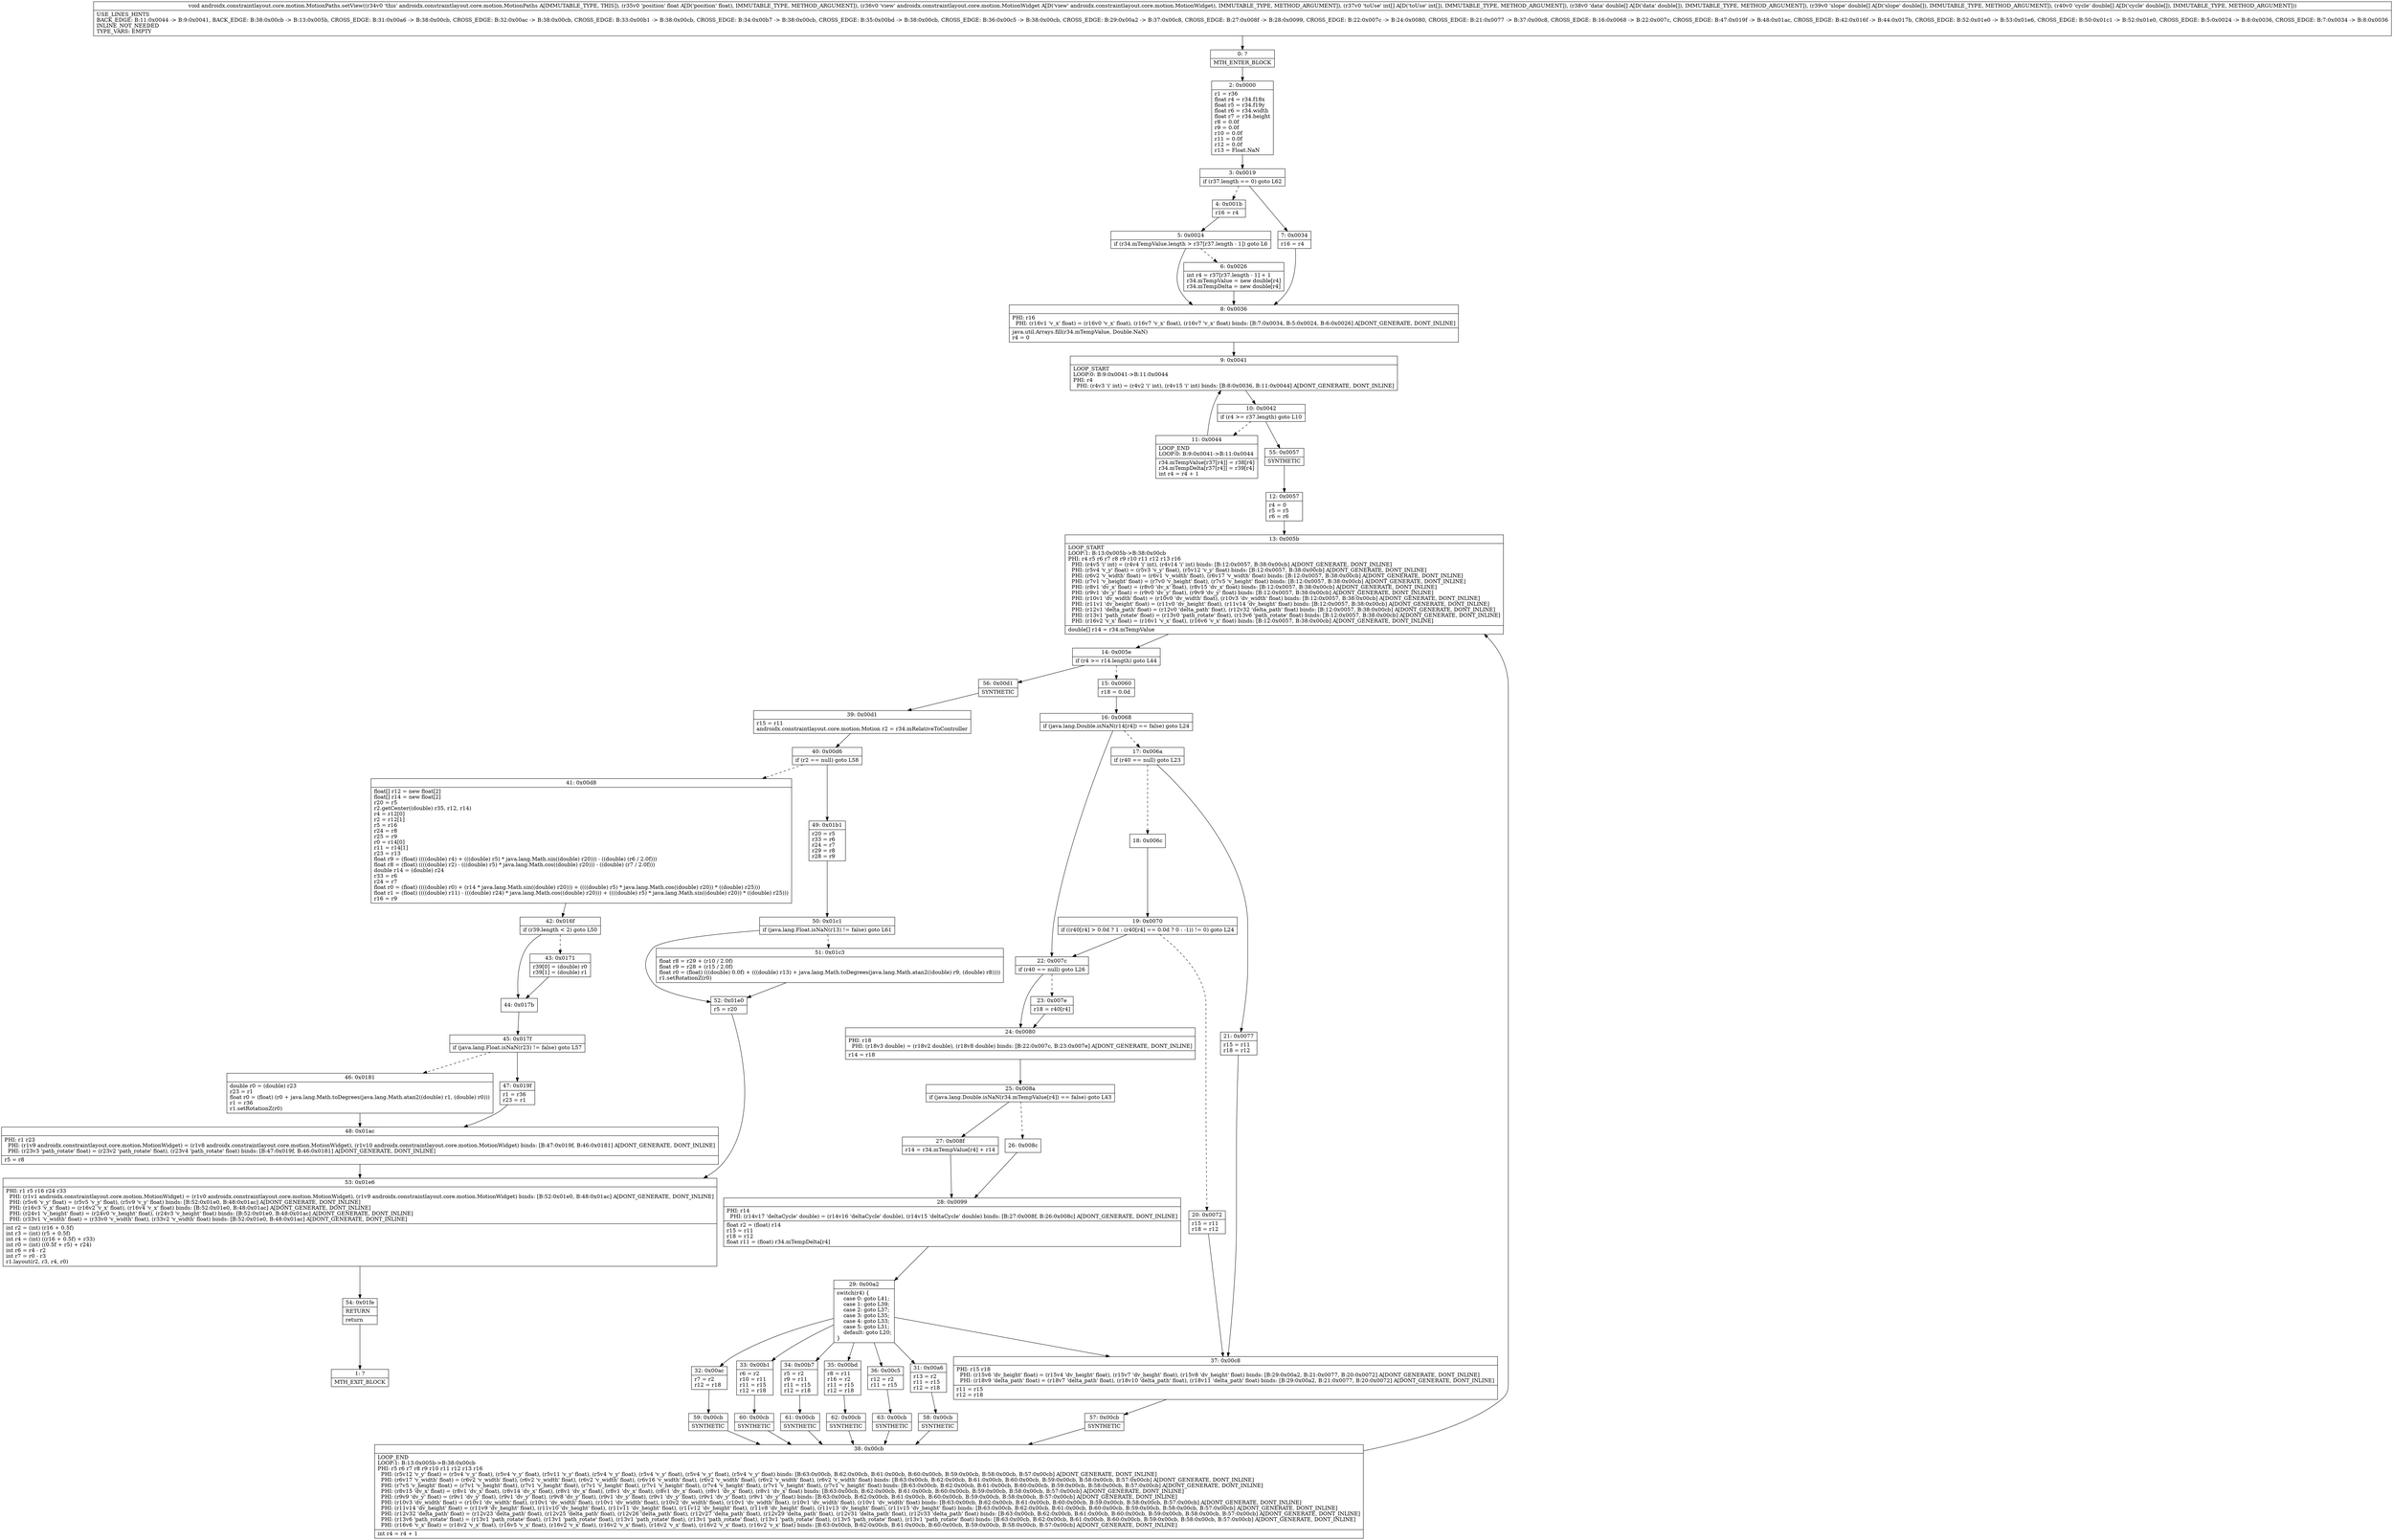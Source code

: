 digraph "CFG forandroidx.constraintlayout.core.motion.MotionPaths.setView(FLandroidx\/constraintlayout\/core\/motion\/MotionWidget;[I[D[D[D)V" {
Node_0 [shape=record,label="{0\:\ ?|MTH_ENTER_BLOCK\l}"];
Node_2 [shape=record,label="{2\:\ 0x0000|r1 = r36\lfloat r4 = r34.f18x\lfloat r5 = r34.f19y\lfloat r6 = r34.width\lfloat r7 = r34.height\lr8 = 0.0f\lr9 = 0.0f\lr10 = 0.0f\lr11 = 0.0f\lr12 = 0.0f\lr13 = Float.NaN\l}"];
Node_3 [shape=record,label="{3\:\ 0x0019|if (r37.length == 0) goto L62\l}"];
Node_4 [shape=record,label="{4\:\ 0x001b|r16 = r4\l}"];
Node_5 [shape=record,label="{5\:\ 0x0024|if (r34.mTempValue.length \> r37[r37.length \- 1]) goto L6\l}"];
Node_6 [shape=record,label="{6\:\ 0x0026|int r4 = r37[r37.length \- 1] + 1\lr34.mTempValue = new double[r4]\lr34.mTempDelta = new double[r4]\l}"];
Node_8 [shape=record,label="{8\:\ 0x0036|PHI: r16 \l  PHI: (r16v1 'v_x' float) = (r16v0 'v_x' float), (r16v7 'v_x' float), (r16v7 'v_x' float) binds: [B:7:0x0034, B:5:0x0024, B:6:0x0026] A[DONT_GENERATE, DONT_INLINE]\l|java.util.Arrays.fill(r34.mTempValue, Double.NaN)\lr4 = 0\l}"];
Node_9 [shape=record,label="{9\:\ 0x0041|LOOP_START\lLOOP:0: B:9:0x0041\-\>B:11:0x0044\lPHI: r4 \l  PHI: (r4v3 'i' int) = (r4v2 'i' int), (r4v15 'i' int) binds: [B:8:0x0036, B:11:0x0044] A[DONT_GENERATE, DONT_INLINE]\l}"];
Node_10 [shape=record,label="{10\:\ 0x0042|if (r4 \>= r37.length) goto L10\l}"];
Node_11 [shape=record,label="{11\:\ 0x0044|LOOP_END\lLOOP:0: B:9:0x0041\-\>B:11:0x0044\l|r34.mTempValue[r37[r4]] = r38[r4]\lr34.mTempDelta[r37[r4]] = r39[r4]\lint r4 = r4 + 1\l}"];
Node_55 [shape=record,label="{55\:\ 0x0057|SYNTHETIC\l}"];
Node_12 [shape=record,label="{12\:\ 0x0057|r4 = 0\lr5 = r5\lr6 = r6\l}"];
Node_13 [shape=record,label="{13\:\ 0x005b|LOOP_START\lLOOP:1: B:13:0x005b\-\>B:38:0x00cb\lPHI: r4 r5 r6 r7 r8 r9 r10 r11 r12 r13 r16 \l  PHI: (r4v5 'i' int) = (r4v4 'i' int), (r4v14 'i' int) binds: [B:12:0x0057, B:38:0x00cb] A[DONT_GENERATE, DONT_INLINE]\l  PHI: (r5v4 'v_y' float) = (r5v3 'v_y' float), (r5v12 'v_y' float) binds: [B:12:0x0057, B:38:0x00cb] A[DONT_GENERATE, DONT_INLINE]\l  PHI: (r6v2 'v_width' float) = (r6v1 'v_width' float), (r6v17 'v_width' float) binds: [B:12:0x0057, B:38:0x00cb] A[DONT_GENERATE, DONT_INLINE]\l  PHI: (r7v1 'v_height' float) = (r7v0 'v_height' float), (r7v5 'v_height' float) binds: [B:12:0x0057, B:38:0x00cb] A[DONT_GENERATE, DONT_INLINE]\l  PHI: (r8v1 'dv_x' float) = (r8v0 'dv_x' float), (r8v15 'dv_x' float) binds: [B:12:0x0057, B:38:0x00cb] A[DONT_GENERATE, DONT_INLINE]\l  PHI: (r9v1 'dv_y' float) = (r9v0 'dv_y' float), (r9v9 'dv_y' float) binds: [B:12:0x0057, B:38:0x00cb] A[DONT_GENERATE, DONT_INLINE]\l  PHI: (r10v1 'dv_width' float) = (r10v0 'dv_width' float), (r10v3 'dv_width' float) binds: [B:12:0x0057, B:38:0x00cb] A[DONT_GENERATE, DONT_INLINE]\l  PHI: (r11v1 'dv_height' float) = (r11v0 'dv_height' float), (r11v14 'dv_height' float) binds: [B:12:0x0057, B:38:0x00cb] A[DONT_GENERATE, DONT_INLINE]\l  PHI: (r12v1 'delta_path' float) = (r12v0 'delta_path' float), (r12v32 'delta_path' float) binds: [B:12:0x0057, B:38:0x00cb] A[DONT_GENERATE, DONT_INLINE]\l  PHI: (r13v1 'path_rotate' float) = (r13v0 'path_rotate' float), (r13v6 'path_rotate' float) binds: [B:12:0x0057, B:38:0x00cb] A[DONT_GENERATE, DONT_INLINE]\l  PHI: (r16v2 'v_x' float) = (r16v1 'v_x' float), (r16v6 'v_x' float) binds: [B:12:0x0057, B:38:0x00cb] A[DONT_GENERATE, DONT_INLINE]\l|double[] r14 = r34.mTempValue\l}"];
Node_14 [shape=record,label="{14\:\ 0x005e|if (r4 \>= r14.length) goto L44\l}"];
Node_15 [shape=record,label="{15\:\ 0x0060|r18 = 0.0d\l}"];
Node_16 [shape=record,label="{16\:\ 0x0068|if (java.lang.Double.isNaN(r14[r4]) == false) goto L24\l}"];
Node_17 [shape=record,label="{17\:\ 0x006a|if (r40 == null) goto L23\l}"];
Node_18 [shape=record,label="{18\:\ 0x006c}"];
Node_19 [shape=record,label="{19\:\ 0x0070|if ((r40[r4] \> 0.0d ? 1 : (r40[r4] == 0.0d ? 0 : \-1)) != 0) goto L24\l}"];
Node_20 [shape=record,label="{20\:\ 0x0072|r15 = r11\lr18 = r12\l}"];
Node_37 [shape=record,label="{37\:\ 0x00c8|PHI: r15 r18 \l  PHI: (r15v6 'dv_height' float) = (r15v4 'dv_height' float), (r15v7 'dv_height' float), (r15v8 'dv_height' float) binds: [B:29:0x00a2, B:21:0x0077, B:20:0x0072] A[DONT_GENERATE, DONT_INLINE]\l  PHI: (r18v9 'delta_path' float) = (r18v7 'delta_path' float), (r18v10 'delta_path' float), (r18v11 'delta_path' float) binds: [B:29:0x00a2, B:21:0x0077, B:20:0x0072] A[DONT_GENERATE, DONT_INLINE]\l|r11 = r15\lr12 = r18\l}"];
Node_57 [shape=record,label="{57\:\ 0x00cb|SYNTHETIC\l}"];
Node_38 [shape=record,label="{38\:\ 0x00cb|LOOP_END\lLOOP:1: B:13:0x005b\-\>B:38:0x00cb\lPHI: r5 r6 r7 r8 r9 r10 r11 r12 r13 r16 \l  PHI: (r5v12 'v_y' float) = (r5v4 'v_y' float), (r5v4 'v_y' float), (r5v11 'v_y' float), (r5v4 'v_y' float), (r5v4 'v_y' float), (r5v4 'v_y' float), (r5v4 'v_y' float) binds: [B:63:0x00cb, B:62:0x00cb, B:61:0x00cb, B:60:0x00cb, B:59:0x00cb, B:58:0x00cb, B:57:0x00cb] A[DONT_GENERATE, DONT_INLINE]\l  PHI: (r6v17 'v_width' float) = (r6v2 'v_width' float), (r6v2 'v_width' float), (r6v2 'v_width' float), (r6v16 'v_width' float), (r6v2 'v_width' float), (r6v2 'v_width' float), (r6v2 'v_width' float) binds: [B:63:0x00cb, B:62:0x00cb, B:61:0x00cb, B:60:0x00cb, B:59:0x00cb, B:58:0x00cb, B:57:0x00cb] A[DONT_GENERATE, DONT_INLINE]\l  PHI: (r7v5 'v_height' float) = (r7v1 'v_height' float), (r7v1 'v_height' float), (r7v1 'v_height' float), (r7v1 'v_height' float), (r7v4 'v_height' float), (r7v1 'v_height' float), (r7v1 'v_height' float) binds: [B:63:0x00cb, B:62:0x00cb, B:61:0x00cb, B:60:0x00cb, B:59:0x00cb, B:58:0x00cb, B:57:0x00cb] A[DONT_GENERATE, DONT_INLINE]\l  PHI: (r8v15 'dv_x' float) = (r8v1 'dv_x' float), (r8v14 'dv_x' float), (r8v1 'dv_x' float), (r8v1 'dv_x' float), (r8v1 'dv_x' float), (r8v1 'dv_x' float), (r8v1 'dv_x' float) binds: [B:63:0x00cb, B:62:0x00cb, B:61:0x00cb, B:60:0x00cb, B:59:0x00cb, B:58:0x00cb, B:57:0x00cb] A[DONT_GENERATE, DONT_INLINE]\l  PHI: (r9v9 'dv_y' float) = (r9v1 'dv_y' float), (r9v1 'dv_y' float), (r9v8 'dv_y' float), (r9v1 'dv_y' float), (r9v1 'dv_y' float), (r9v1 'dv_y' float), (r9v1 'dv_y' float) binds: [B:63:0x00cb, B:62:0x00cb, B:61:0x00cb, B:60:0x00cb, B:59:0x00cb, B:58:0x00cb, B:57:0x00cb] A[DONT_GENERATE, DONT_INLINE]\l  PHI: (r10v3 'dv_width' float) = (r10v1 'dv_width' float), (r10v1 'dv_width' float), (r10v1 'dv_width' float), (r10v2 'dv_width' float), (r10v1 'dv_width' float), (r10v1 'dv_width' float), (r10v1 'dv_width' float) binds: [B:63:0x00cb, B:62:0x00cb, B:61:0x00cb, B:60:0x00cb, B:59:0x00cb, B:58:0x00cb, B:57:0x00cb] A[DONT_GENERATE, DONT_INLINE]\l  PHI: (r11v14 'dv_height' float) = (r11v9 'dv_height' float), (r11v10 'dv_height' float), (r11v11 'dv_height' float), (r11v12 'dv_height' float), (r11v8 'dv_height' float), (r11v13 'dv_height' float), (r11v15 'dv_height' float) binds: [B:63:0x00cb, B:62:0x00cb, B:61:0x00cb, B:60:0x00cb, B:59:0x00cb, B:58:0x00cb, B:57:0x00cb] A[DONT_GENERATE, DONT_INLINE]\l  PHI: (r12v32 'delta_path' float) = (r12v23 'delta_path' float), (r12v25 'delta_path' float), (r12v26 'delta_path' float), (r12v27 'delta_path' float), (r12v29 'delta_path' float), (r12v31 'delta_path' float), (r12v33 'delta_path' float) binds: [B:63:0x00cb, B:62:0x00cb, B:61:0x00cb, B:60:0x00cb, B:59:0x00cb, B:58:0x00cb, B:57:0x00cb] A[DONT_GENERATE, DONT_INLINE]\l  PHI: (r13v6 'path_rotate' float) = (r13v1 'path_rotate' float), (r13v1 'path_rotate' float), (r13v1 'path_rotate' float), (r13v1 'path_rotate' float), (r13v1 'path_rotate' float), (r13v5 'path_rotate' float), (r13v1 'path_rotate' float) binds: [B:63:0x00cb, B:62:0x00cb, B:61:0x00cb, B:60:0x00cb, B:59:0x00cb, B:58:0x00cb, B:57:0x00cb] A[DONT_GENERATE, DONT_INLINE]\l  PHI: (r16v6 'v_x' float) = (r16v2 'v_x' float), (r16v5 'v_x' float), (r16v2 'v_x' float), (r16v2 'v_x' float), (r16v2 'v_x' float), (r16v2 'v_x' float), (r16v2 'v_x' float) binds: [B:63:0x00cb, B:62:0x00cb, B:61:0x00cb, B:60:0x00cb, B:59:0x00cb, B:58:0x00cb, B:57:0x00cb] A[DONT_GENERATE, DONT_INLINE]\l|int r4 = r4 + 1\l}"];
Node_21 [shape=record,label="{21\:\ 0x0077|r15 = r11\lr18 = r12\l}"];
Node_22 [shape=record,label="{22\:\ 0x007c|if (r40 == null) goto L26\l}"];
Node_23 [shape=record,label="{23\:\ 0x007e|r18 = r40[r4]\l}"];
Node_24 [shape=record,label="{24\:\ 0x0080|PHI: r18 \l  PHI: (r18v3 double) = (r18v2 double), (r18v8 double) binds: [B:22:0x007c, B:23:0x007e] A[DONT_GENERATE, DONT_INLINE]\l|r14 = r18\l}"];
Node_25 [shape=record,label="{25\:\ 0x008a|if (java.lang.Double.isNaN(r34.mTempValue[r4]) == false) goto L43\l}"];
Node_26 [shape=record,label="{26\:\ 0x008c}"];
Node_28 [shape=record,label="{28\:\ 0x0099|PHI: r14 \l  PHI: (r14v17 'deltaCycle' double) = (r14v16 'deltaCycle' double), (r14v15 'deltaCycle' double) binds: [B:27:0x008f, B:26:0x008c] A[DONT_GENERATE, DONT_INLINE]\l|float r2 = (float) r14\lr15 = r11\lr18 = r12\lfloat r11 = (float) r34.mTempDelta[r4]\l}"];
Node_29 [shape=record,label="{29\:\ 0x00a2|switch(r4) \{\l    case 0: goto L41;\l    case 1: goto L39;\l    case 2: goto L37;\l    case 3: goto L35;\l    case 4: goto L33;\l    case 5: goto L31;\l    default: goto L20;\l\}\l}"];
Node_31 [shape=record,label="{31\:\ 0x00a6|r13 = r2\lr11 = r15\lr12 = r18\l}"];
Node_58 [shape=record,label="{58\:\ 0x00cb|SYNTHETIC\l}"];
Node_32 [shape=record,label="{32\:\ 0x00ac|r7 = r2\lr12 = r18\l}"];
Node_59 [shape=record,label="{59\:\ 0x00cb|SYNTHETIC\l}"];
Node_33 [shape=record,label="{33\:\ 0x00b1|r6 = r2\lr10 = r11\lr11 = r15\lr12 = r18\l}"];
Node_60 [shape=record,label="{60\:\ 0x00cb|SYNTHETIC\l}"];
Node_34 [shape=record,label="{34\:\ 0x00b7|r5 = r2\lr9 = r11\lr11 = r15\lr12 = r18\l}"];
Node_61 [shape=record,label="{61\:\ 0x00cb|SYNTHETIC\l}"];
Node_35 [shape=record,label="{35\:\ 0x00bd|r8 = r11\lr16 = r2\lr11 = r15\lr12 = r18\l}"];
Node_62 [shape=record,label="{62\:\ 0x00cb|SYNTHETIC\l}"];
Node_36 [shape=record,label="{36\:\ 0x00c5|r12 = r2\lr11 = r15\l}"];
Node_63 [shape=record,label="{63\:\ 0x00cb|SYNTHETIC\l}"];
Node_27 [shape=record,label="{27\:\ 0x008f|r14 = r34.mTempValue[r4] + r14\l}"];
Node_56 [shape=record,label="{56\:\ 0x00d1|SYNTHETIC\l}"];
Node_39 [shape=record,label="{39\:\ 0x00d1|r15 = r11\landroidx.constraintlayout.core.motion.Motion r2 = r34.mRelativeToController\l}"];
Node_40 [shape=record,label="{40\:\ 0x00d6|if (r2 == null) goto L58\l}"];
Node_41 [shape=record,label="{41\:\ 0x00d8|float[] r12 = new float[2]\lfloat[] r14 = new float[2]\lr20 = r5\lr2.getCenter((double) r35, r12, r14)\lr4 = r12[0]\lr2 = r12[1]\lr5 = r16\lr24 = r8\lr25 = r9\lr0 = r14[0]\lr11 = r14[1]\lr23 = r13\lfloat r9 = (float) ((((double) r4) + (((double) r5) * java.lang.Math.sin((double) r20))) \- ((double) (r6 \/ 2.0f)))\lfloat r8 = (float) ((((double) r2) \- (((double) r5) * java.lang.Math.cos((double) r20))) \- ((double) (r7 \/ 2.0f)))\ldouble r14 = (double) r24\lr33 = r6\lr24 = r7\lfloat r0 = (float) ((((double) r0) + (r14 * java.lang.Math.sin((double) r20))) + ((((double) r5) * java.lang.Math.cos((double) r20)) * ((double) r25)))\lfloat r1 = (float) ((((double) r11) \- (((double) r24) * java.lang.Math.cos((double) r20))) + ((((double) r5) * java.lang.Math.sin((double) r20)) * ((double) r25)))\lr16 = r9\l}"];
Node_42 [shape=record,label="{42\:\ 0x016f|if (r39.length \< 2) goto L50\l}"];
Node_43 [shape=record,label="{43\:\ 0x0171|r39[0] = (double) r0\lr39[1] = (double) r1\l}"];
Node_44 [shape=record,label="{44\:\ 0x017b}"];
Node_45 [shape=record,label="{45\:\ 0x017f|if (java.lang.Float.isNaN(r23) != false) goto L57\l}"];
Node_46 [shape=record,label="{46\:\ 0x0181|double r0 = (double) r23\lr23 = r1\lfloat r0 = (float) (r0 + java.lang.Math.toDegrees(java.lang.Math.atan2((double) r1, (double) r0)))\lr1 = r36\lr1.setRotationZ(r0)\l}"];
Node_48 [shape=record,label="{48\:\ 0x01ac|PHI: r1 r23 \l  PHI: (r1v9 androidx.constraintlayout.core.motion.MotionWidget) = (r1v8 androidx.constraintlayout.core.motion.MotionWidget), (r1v10 androidx.constraintlayout.core.motion.MotionWidget) binds: [B:47:0x019f, B:46:0x0181] A[DONT_GENERATE, DONT_INLINE]\l  PHI: (r23v3 'path_rotate' float) = (r23v2 'path_rotate' float), (r23v4 'path_rotate' float) binds: [B:47:0x019f, B:46:0x0181] A[DONT_GENERATE, DONT_INLINE]\l|r5 = r8\l}"];
Node_53 [shape=record,label="{53\:\ 0x01e6|PHI: r1 r5 r16 r24 r33 \l  PHI: (r1v1 androidx.constraintlayout.core.motion.MotionWidget) = (r1v0 androidx.constraintlayout.core.motion.MotionWidget), (r1v9 androidx.constraintlayout.core.motion.MotionWidget) binds: [B:52:0x01e0, B:48:0x01ac] A[DONT_GENERATE, DONT_INLINE]\l  PHI: (r5v6 'v_y' float) = (r5v5 'v_y' float), (r5v9 'v_y' float) binds: [B:52:0x01e0, B:48:0x01ac] A[DONT_GENERATE, DONT_INLINE]\l  PHI: (r16v3 'v_x' float) = (r16v2 'v_x' float), (r16v4 'v_x' float) binds: [B:52:0x01e0, B:48:0x01ac] A[DONT_GENERATE, DONT_INLINE]\l  PHI: (r24v1 'v_height' float) = (r24v0 'v_height' float), (r24v3 'v_height' float) binds: [B:52:0x01e0, B:48:0x01ac] A[DONT_GENERATE, DONT_INLINE]\l  PHI: (r33v1 'v_width' float) = (r33v0 'v_width' float), (r33v2 'v_width' float) binds: [B:52:0x01e0, B:48:0x01ac] A[DONT_GENERATE, DONT_INLINE]\l|int r2 = (int) (r16 + 0.5f)\lint r3 = (int) (r5 + 0.5f)\lint r4 = (int) ((r16 + 0.5f) + r33)\lint r0 = (int) ((0.5f + r5) + r24)\lint r6 = r4 \- r2\lint r7 = r0 \- r3\lr1.layout(r2, r3, r4, r0)\l}"];
Node_54 [shape=record,label="{54\:\ 0x01fe|RETURN\l|return\l}"];
Node_1 [shape=record,label="{1\:\ ?|MTH_EXIT_BLOCK\l}"];
Node_47 [shape=record,label="{47\:\ 0x019f|r1 = r36\lr23 = r1\l}"];
Node_49 [shape=record,label="{49\:\ 0x01b1|r20 = r5\lr33 = r6\lr24 = r7\lr29 = r8\lr28 = r9\l}"];
Node_50 [shape=record,label="{50\:\ 0x01c1|if (java.lang.Float.isNaN(r13) != false) goto L61\l}"];
Node_51 [shape=record,label="{51\:\ 0x01c3|float r8 = r29 + (r10 \/ 2.0f)\lfloat r9 = r28 + (r15 \/ 2.0f)\lfloat r0 = (float) (((double) 0.0f) + (((double) r13) + java.lang.Math.toDegrees(java.lang.Math.atan2((double) r9, (double) r8))))\lr1.setRotationZ(r0)\l}"];
Node_52 [shape=record,label="{52\:\ 0x01e0|r5 = r20\l}"];
Node_7 [shape=record,label="{7\:\ 0x0034|r16 = r4\l}"];
MethodNode[shape=record,label="{void androidx.constraintlayout.core.motion.MotionPaths.setView((r34v0 'this' androidx.constraintlayout.core.motion.MotionPaths A[IMMUTABLE_TYPE, THIS]), (r35v0 'position' float A[D('position' float), IMMUTABLE_TYPE, METHOD_ARGUMENT]), (r36v0 'view' androidx.constraintlayout.core.motion.MotionWidget A[D('view' androidx.constraintlayout.core.motion.MotionWidget), IMMUTABLE_TYPE, METHOD_ARGUMENT]), (r37v0 'toUse' int[] A[D('toUse' int[]), IMMUTABLE_TYPE, METHOD_ARGUMENT]), (r38v0 'data' double[] A[D('data' double[]), IMMUTABLE_TYPE, METHOD_ARGUMENT]), (r39v0 'slope' double[] A[D('slope' double[]), IMMUTABLE_TYPE, METHOD_ARGUMENT]), (r40v0 'cycle' double[] A[D('cycle' double[]), IMMUTABLE_TYPE, METHOD_ARGUMENT]))  | USE_LINES_HINTS\lBACK_EDGE: B:11:0x0044 \-\> B:9:0x0041, BACK_EDGE: B:38:0x00cb \-\> B:13:0x005b, CROSS_EDGE: B:31:0x00a6 \-\> B:38:0x00cb, CROSS_EDGE: B:32:0x00ac \-\> B:38:0x00cb, CROSS_EDGE: B:33:0x00b1 \-\> B:38:0x00cb, CROSS_EDGE: B:34:0x00b7 \-\> B:38:0x00cb, CROSS_EDGE: B:35:0x00bd \-\> B:38:0x00cb, CROSS_EDGE: B:36:0x00c5 \-\> B:38:0x00cb, CROSS_EDGE: B:29:0x00a2 \-\> B:37:0x00c8, CROSS_EDGE: B:27:0x008f \-\> B:28:0x0099, CROSS_EDGE: B:22:0x007c \-\> B:24:0x0080, CROSS_EDGE: B:21:0x0077 \-\> B:37:0x00c8, CROSS_EDGE: B:16:0x0068 \-\> B:22:0x007c, CROSS_EDGE: B:47:0x019f \-\> B:48:0x01ac, CROSS_EDGE: B:42:0x016f \-\> B:44:0x017b, CROSS_EDGE: B:52:0x01e0 \-\> B:53:0x01e6, CROSS_EDGE: B:50:0x01c1 \-\> B:52:0x01e0, CROSS_EDGE: B:5:0x0024 \-\> B:8:0x0036, CROSS_EDGE: B:7:0x0034 \-\> B:8:0x0036\lINLINE_NOT_NEEDED\lTYPE_VARS: EMPTY\l}"];
MethodNode -> Node_0;Node_0 -> Node_2;
Node_2 -> Node_3;
Node_3 -> Node_4[style=dashed];
Node_3 -> Node_7;
Node_4 -> Node_5;
Node_5 -> Node_6[style=dashed];
Node_5 -> Node_8;
Node_6 -> Node_8;
Node_8 -> Node_9;
Node_9 -> Node_10;
Node_10 -> Node_11[style=dashed];
Node_10 -> Node_55;
Node_11 -> Node_9;
Node_55 -> Node_12;
Node_12 -> Node_13;
Node_13 -> Node_14;
Node_14 -> Node_15[style=dashed];
Node_14 -> Node_56;
Node_15 -> Node_16;
Node_16 -> Node_17[style=dashed];
Node_16 -> Node_22;
Node_17 -> Node_18[style=dashed];
Node_17 -> Node_21;
Node_18 -> Node_19;
Node_19 -> Node_20[style=dashed];
Node_19 -> Node_22;
Node_20 -> Node_37;
Node_37 -> Node_57;
Node_57 -> Node_38;
Node_38 -> Node_13;
Node_21 -> Node_37;
Node_22 -> Node_23[style=dashed];
Node_22 -> Node_24;
Node_23 -> Node_24;
Node_24 -> Node_25;
Node_25 -> Node_26[style=dashed];
Node_25 -> Node_27;
Node_26 -> Node_28;
Node_28 -> Node_29;
Node_29 -> Node_31;
Node_29 -> Node_32;
Node_29 -> Node_33;
Node_29 -> Node_34;
Node_29 -> Node_35;
Node_29 -> Node_36;
Node_29 -> Node_37;
Node_31 -> Node_58;
Node_58 -> Node_38;
Node_32 -> Node_59;
Node_59 -> Node_38;
Node_33 -> Node_60;
Node_60 -> Node_38;
Node_34 -> Node_61;
Node_61 -> Node_38;
Node_35 -> Node_62;
Node_62 -> Node_38;
Node_36 -> Node_63;
Node_63 -> Node_38;
Node_27 -> Node_28;
Node_56 -> Node_39;
Node_39 -> Node_40;
Node_40 -> Node_41[style=dashed];
Node_40 -> Node_49;
Node_41 -> Node_42;
Node_42 -> Node_43[style=dashed];
Node_42 -> Node_44;
Node_43 -> Node_44;
Node_44 -> Node_45;
Node_45 -> Node_46[style=dashed];
Node_45 -> Node_47;
Node_46 -> Node_48;
Node_48 -> Node_53;
Node_53 -> Node_54;
Node_54 -> Node_1;
Node_47 -> Node_48;
Node_49 -> Node_50;
Node_50 -> Node_51[style=dashed];
Node_50 -> Node_52;
Node_51 -> Node_52;
Node_52 -> Node_53;
Node_7 -> Node_8;
}

